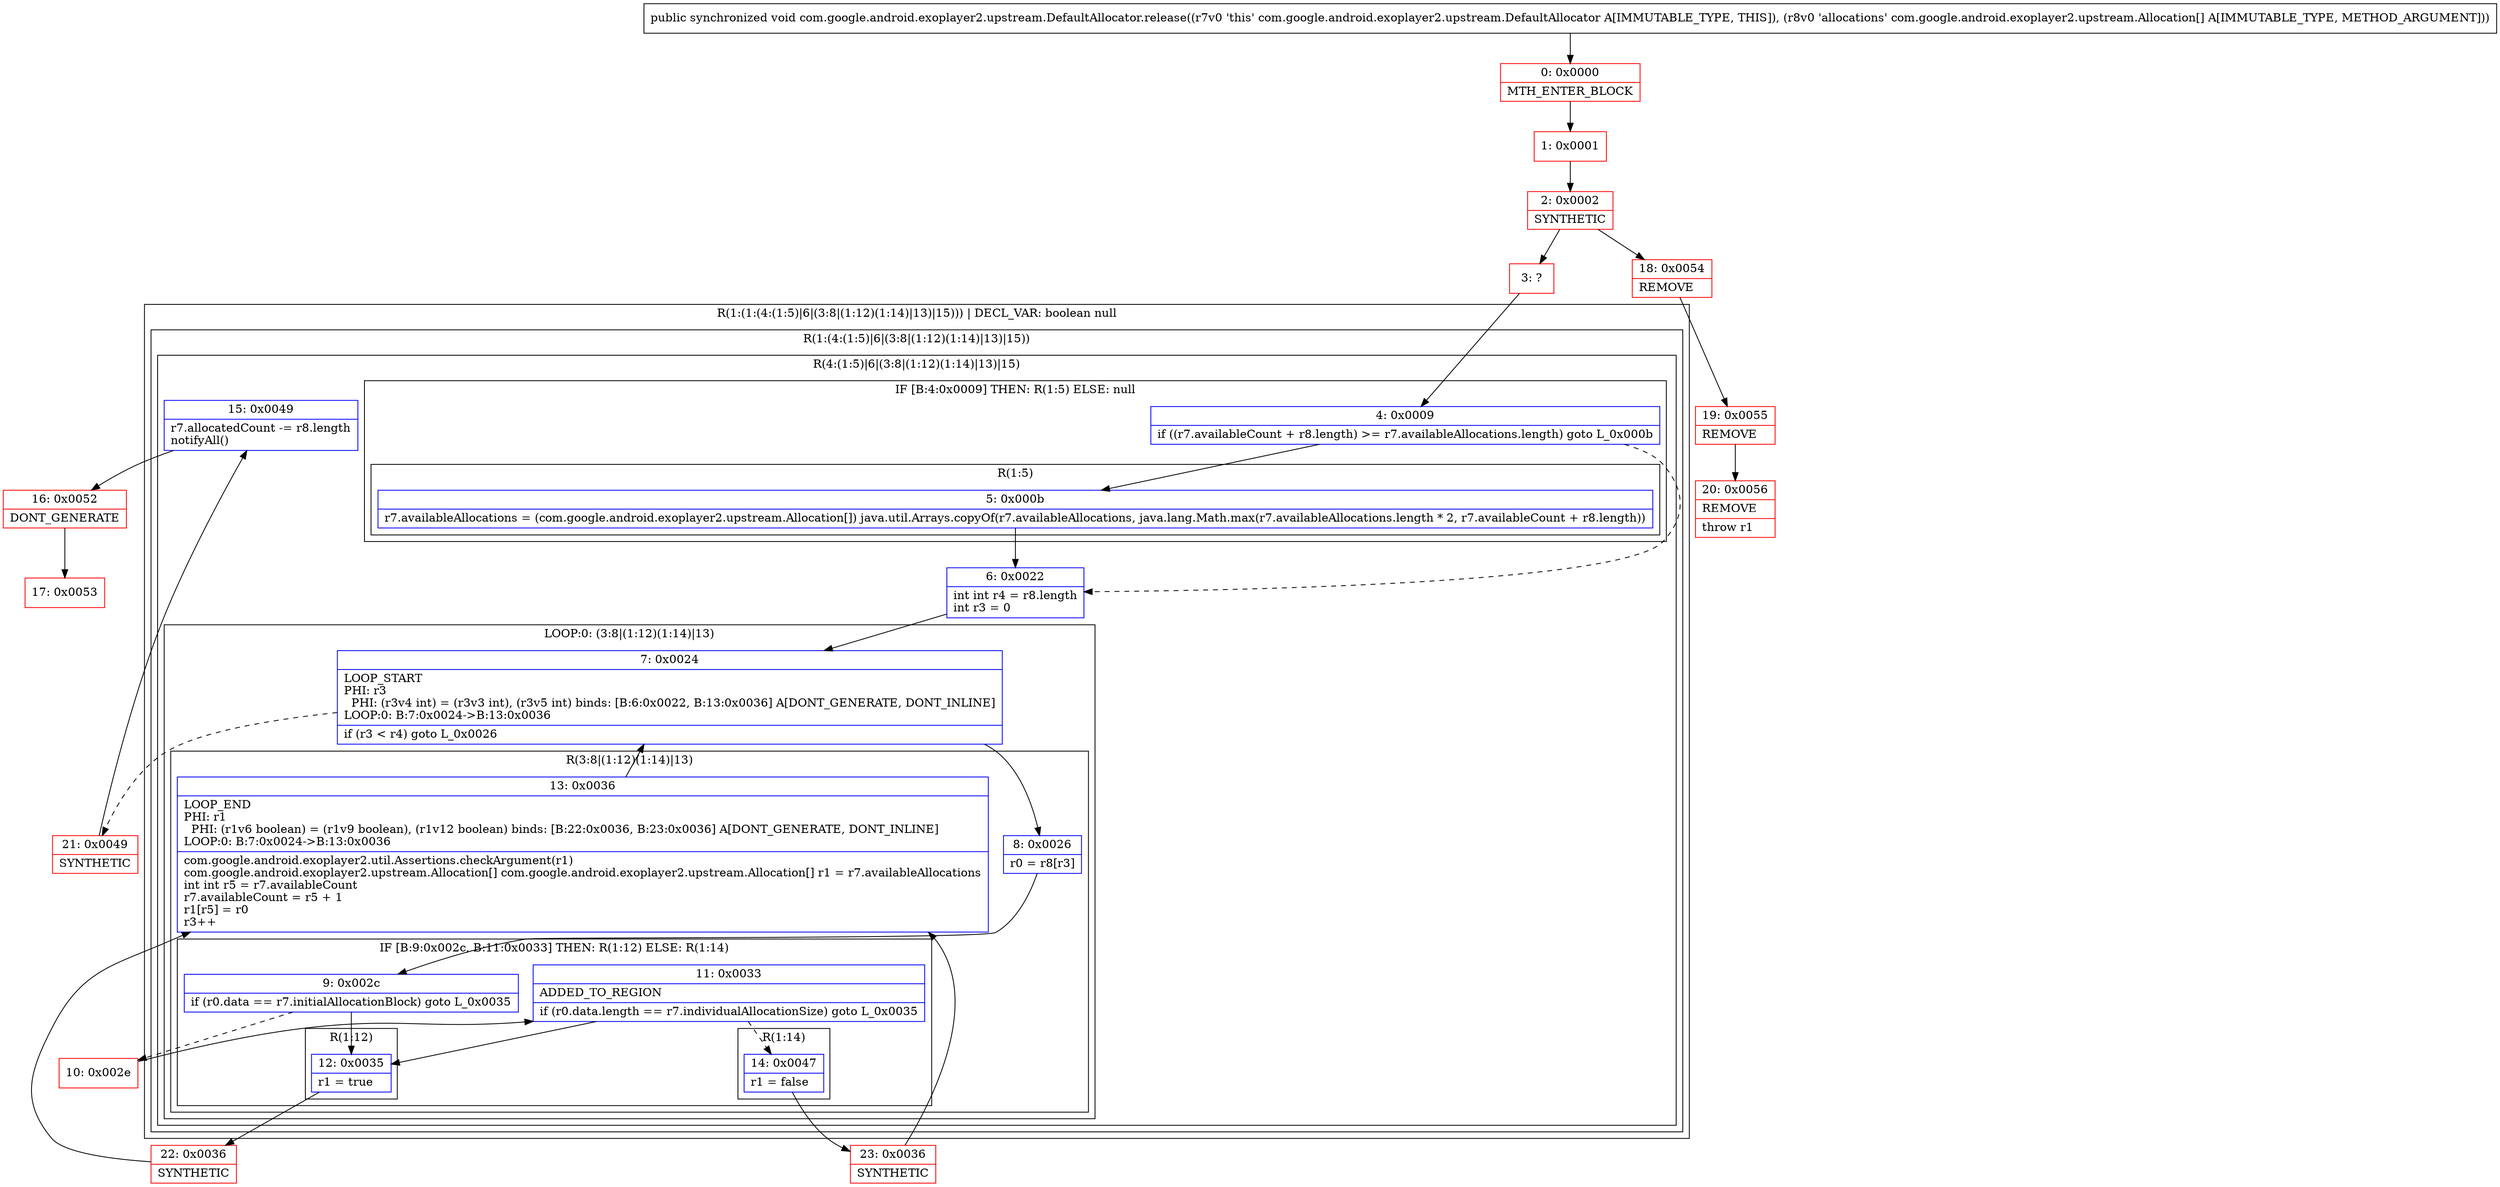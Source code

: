 digraph "CFG forcom.google.android.exoplayer2.upstream.DefaultAllocator.release([Lcom\/google\/android\/exoplayer2\/upstream\/Allocation;)V" {
subgraph cluster_Region_1533287722 {
label = "R(1:(1:(4:(1:5)|6|(3:8|(1:12)(1:14)|13)|15))) | DECL_VAR: boolean null\l";
node [shape=record,color=blue];
subgraph cluster_Region_367406316 {
label = "R(1:(4:(1:5)|6|(3:8|(1:12)(1:14)|13)|15))";
node [shape=record,color=blue];
subgraph cluster_Region_1148850931 {
label = "R(4:(1:5)|6|(3:8|(1:12)(1:14)|13)|15)";
node [shape=record,color=blue];
subgraph cluster_IfRegion_1205917960 {
label = "IF [B:4:0x0009] THEN: R(1:5) ELSE: null";
node [shape=record,color=blue];
Node_4 [shape=record,label="{4\:\ 0x0009|if ((r7.availableCount + r8.length) \>= r7.availableAllocations.length) goto L_0x000b\l}"];
subgraph cluster_Region_79813941 {
label = "R(1:5)";
node [shape=record,color=blue];
Node_5 [shape=record,label="{5\:\ 0x000b|r7.availableAllocations = (com.google.android.exoplayer2.upstream.Allocation[]) java.util.Arrays.copyOf(r7.availableAllocations, java.lang.Math.max(r7.availableAllocations.length * 2, r7.availableCount + r8.length))\l}"];
}
}
Node_6 [shape=record,label="{6\:\ 0x0022|int int r4 = r8.length\lint r3 = 0\l}"];
subgraph cluster_LoopRegion_2142707146 {
label = "LOOP:0: (3:8|(1:12)(1:14)|13)";
node [shape=record,color=blue];
Node_7 [shape=record,label="{7\:\ 0x0024|LOOP_START\lPHI: r3 \l  PHI: (r3v4 int) = (r3v3 int), (r3v5 int) binds: [B:6:0x0022, B:13:0x0036] A[DONT_GENERATE, DONT_INLINE]\lLOOP:0: B:7:0x0024\-\>B:13:0x0036\l|if (r3 \< r4) goto L_0x0026\l}"];
subgraph cluster_Region_588715091 {
label = "R(3:8|(1:12)(1:14)|13)";
node [shape=record,color=blue];
Node_8 [shape=record,label="{8\:\ 0x0026|r0 = r8[r3]\l}"];
subgraph cluster_IfRegion_1536348060 {
label = "IF [B:9:0x002c, B:11:0x0033] THEN: R(1:12) ELSE: R(1:14)";
node [shape=record,color=blue];
Node_9 [shape=record,label="{9\:\ 0x002c|if (r0.data == r7.initialAllocationBlock) goto L_0x0035\l}"];
Node_11 [shape=record,label="{11\:\ 0x0033|ADDED_TO_REGION\l|if (r0.data.length == r7.individualAllocationSize) goto L_0x0035\l}"];
subgraph cluster_Region_923245017 {
label = "R(1:12)";
node [shape=record,color=blue];
Node_12 [shape=record,label="{12\:\ 0x0035|r1 = true\l}"];
}
subgraph cluster_Region_601730296 {
label = "R(1:14)";
node [shape=record,color=blue];
Node_14 [shape=record,label="{14\:\ 0x0047|r1 = false\l}"];
}
}
Node_13 [shape=record,label="{13\:\ 0x0036|LOOP_END\lPHI: r1 \l  PHI: (r1v6 boolean) = (r1v9 boolean), (r1v12 boolean) binds: [B:22:0x0036, B:23:0x0036] A[DONT_GENERATE, DONT_INLINE]\lLOOP:0: B:7:0x0024\-\>B:13:0x0036\l|com.google.android.exoplayer2.util.Assertions.checkArgument(r1)\lcom.google.android.exoplayer2.upstream.Allocation[] com.google.android.exoplayer2.upstream.Allocation[] r1 = r7.availableAllocations\lint int r5 = r7.availableCount\lr7.availableCount = r5 + 1\lr1[r5] = r0\lr3++\l}"];
}
}
Node_15 [shape=record,label="{15\:\ 0x0049|r7.allocatedCount \-= r8.length\lnotifyAll()\l}"];
}
}
}
Node_0 [shape=record,color=red,label="{0\:\ 0x0000|MTH_ENTER_BLOCK\l}"];
Node_1 [shape=record,color=red,label="{1\:\ 0x0001}"];
Node_2 [shape=record,color=red,label="{2\:\ 0x0002|SYNTHETIC\l}"];
Node_3 [shape=record,color=red,label="{3\:\ ?}"];
Node_10 [shape=record,color=red,label="{10\:\ 0x002e}"];
Node_16 [shape=record,color=red,label="{16\:\ 0x0052|DONT_GENERATE\l}"];
Node_17 [shape=record,color=red,label="{17\:\ 0x0053}"];
Node_18 [shape=record,color=red,label="{18\:\ 0x0054|REMOVE\l}"];
Node_19 [shape=record,color=red,label="{19\:\ 0x0055|REMOVE\l}"];
Node_20 [shape=record,color=red,label="{20\:\ 0x0056|REMOVE\l|throw r1\l}"];
Node_21 [shape=record,color=red,label="{21\:\ 0x0049|SYNTHETIC\l}"];
Node_22 [shape=record,color=red,label="{22\:\ 0x0036|SYNTHETIC\l}"];
Node_23 [shape=record,color=red,label="{23\:\ 0x0036|SYNTHETIC\l}"];
MethodNode[shape=record,label="{public synchronized void com.google.android.exoplayer2.upstream.DefaultAllocator.release((r7v0 'this' com.google.android.exoplayer2.upstream.DefaultAllocator A[IMMUTABLE_TYPE, THIS]), (r8v0 'allocations' com.google.android.exoplayer2.upstream.Allocation[] A[IMMUTABLE_TYPE, METHOD_ARGUMENT])) }"];
MethodNode -> Node_0;
Node_4 -> Node_5;
Node_4 -> Node_6[style=dashed];
Node_5 -> Node_6;
Node_6 -> Node_7;
Node_7 -> Node_8;
Node_7 -> Node_21[style=dashed];
Node_8 -> Node_9;
Node_9 -> Node_10[style=dashed];
Node_9 -> Node_12;
Node_11 -> Node_12;
Node_11 -> Node_14[style=dashed];
Node_12 -> Node_22;
Node_14 -> Node_23;
Node_13 -> Node_7;
Node_15 -> Node_16;
Node_0 -> Node_1;
Node_1 -> Node_2;
Node_2 -> Node_3;
Node_2 -> Node_18;
Node_3 -> Node_4;
Node_10 -> Node_11;
Node_16 -> Node_17;
Node_18 -> Node_19;
Node_19 -> Node_20;
Node_21 -> Node_15;
Node_22 -> Node_13;
Node_23 -> Node_13;
}

